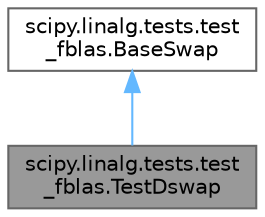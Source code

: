 digraph "scipy.linalg.tests.test_fblas.TestDswap"
{
 // LATEX_PDF_SIZE
  bgcolor="transparent";
  edge [fontname=Helvetica,fontsize=10,labelfontname=Helvetica,labelfontsize=10];
  node [fontname=Helvetica,fontsize=10,shape=box,height=0.2,width=0.4];
  Node1 [id="Node000001",label="scipy.linalg.tests.test\l_fblas.TestDswap",height=0.2,width=0.4,color="gray40", fillcolor="grey60", style="filled", fontcolor="black",tooltip=" "];
  Node2 -> Node1 [id="edge1_Node000001_Node000002",dir="back",color="steelblue1",style="solid",tooltip=" "];
  Node2 [id="Node000002",label="scipy.linalg.tests.test\l_fblas.BaseSwap",height=0.2,width=0.4,color="gray40", fillcolor="white", style="filled",URL="$d5/d15/classscipy_1_1linalg_1_1tests_1_1test__fblas_1_1BaseSwap.html",tooltip=" "];
}
